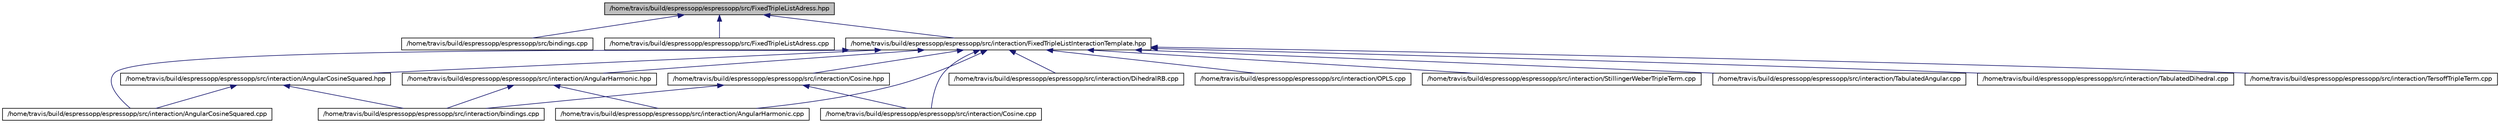 digraph G
{
  edge [fontname="Helvetica",fontsize="10",labelfontname="Helvetica",labelfontsize="10"];
  node [fontname="Helvetica",fontsize="10",shape=record];
  Node1 [label="/home/travis/build/espressopp/espressopp/src/FixedTripleListAdress.hpp",height=0.2,width=0.4,color="black", fillcolor="grey75", style="filled" fontcolor="black"];
  Node1 -> Node2 [dir="back",color="midnightblue",fontsize="10",style="solid",fontname="Helvetica"];
  Node2 [label="/home/travis/build/espressopp/espressopp/src/bindings.cpp",height=0.2,width=0.4,color="black", fillcolor="white", style="filled",URL="$bindings_8cpp.html"];
  Node1 -> Node3 [dir="back",color="midnightblue",fontsize="10",style="solid",fontname="Helvetica"];
  Node3 [label="/home/travis/build/espressopp/espressopp/src/FixedTripleListAdress.cpp",height=0.2,width=0.4,color="black", fillcolor="white", style="filled",URL="$FixedTripleListAdress_8cpp.html"];
  Node1 -> Node4 [dir="back",color="midnightblue",fontsize="10",style="solid",fontname="Helvetica"];
  Node4 [label="/home/travis/build/espressopp/espressopp/src/interaction/FixedTripleListInteractionTemplate.hpp",height=0.2,width=0.4,color="black", fillcolor="white", style="filled",URL="$FixedTripleListInteractionTemplate_8hpp.html"];
  Node4 -> Node5 [dir="back",color="midnightblue",fontsize="10",style="solid",fontname="Helvetica"];
  Node5 [label="/home/travis/build/espressopp/espressopp/src/interaction/AngularCosineSquared.hpp",height=0.2,width=0.4,color="black", fillcolor="white", style="filled",URL="$AngularCosineSquared_8hpp.html"];
  Node5 -> Node6 [dir="back",color="midnightblue",fontsize="10",style="solid",fontname="Helvetica"];
  Node6 [label="/home/travis/build/espressopp/espressopp/src/interaction/AngularCosineSquared.cpp",height=0.2,width=0.4,color="black", fillcolor="white", style="filled",URL="$AngularCosineSquared_8cpp.html"];
  Node5 -> Node7 [dir="back",color="midnightblue",fontsize="10",style="solid",fontname="Helvetica"];
  Node7 [label="/home/travis/build/espressopp/espressopp/src/interaction/bindings.cpp",height=0.2,width=0.4,color="black", fillcolor="white", style="filled",URL="$interaction_2bindings_8cpp.html"];
  Node4 -> Node6 [dir="back",color="midnightblue",fontsize="10",style="solid",fontname="Helvetica"];
  Node4 -> Node8 [dir="back",color="midnightblue",fontsize="10",style="solid",fontname="Helvetica"];
  Node8 [label="/home/travis/build/espressopp/espressopp/src/interaction/AngularHarmonic.hpp",height=0.2,width=0.4,color="black", fillcolor="white", style="filled",URL="$AngularHarmonic_8hpp.html"];
  Node8 -> Node9 [dir="back",color="midnightblue",fontsize="10",style="solid",fontname="Helvetica"];
  Node9 [label="/home/travis/build/espressopp/espressopp/src/interaction/AngularHarmonic.cpp",height=0.2,width=0.4,color="black", fillcolor="white", style="filled",URL="$AngularHarmonic_8cpp.html"];
  Node8 -> Node7 [dir="back",color="midnightblue",fontsize="10",style="solid",fontname="Helvetica"];
  Node4 -> Node9 [dir="back",color="midnightblue",fontsize="10",style="solid",fontname="Helvetica"];
  Node4 -> Node10 [dir="back",color="midnightblue",fontsize="10",style="solid",fontname="Helvetica"];
  Node10 [label="/home/travis/build/espressopp/espressopp/src/interaction/Cosine.hpp",height=0.2,width=0.4,color="black", fillcolor="white", style="filled",URL="$Cosine_8hpp.html"];
  Node10 -> Node7 [dir="back",color="midnightblue",fontsize="10",style="solid",fontname="Helvetica"];
  Node10 -> Node11 [dir="back",color="midnightblue",fontsize="10",style="solid",fontname="Helvetica"];
  Node11 [label="/home/travis/build/espressopp/espressopp/src/interaction/Cosine.cpp",height=0.2,width=0.4,color="black", fillcolor="white", style="filled",URL="$Cosine_8cpp.html"];
  Node4 -> Node11 [dir="back",color="midnightblue",fontsize="10",style="solid",fontname="Helvetica"];
  Node4 -> Node12 [dir="back",color="midnightblue",fontsize="10",style="solid",fontname="Helvetica"];
  Node12 [label="/home/travis/build/espressopp/espressopp/src/interaction/DihedralRB.cpp",height=0.2,width=0.4,color="black", fillcolor="white", style="filled",URL="$DihedralRB_8cpp.html"];
  Node4 -> Node13 [dir="back",color="midnightblue",fontsize="10",style="solid",fontname="Helvetica"];
  Node13 [label="/home/travis/build/espressopp/espressopp/src/interaction/OPLS.cpp",height=0.2,width=0.4,color="black", fillcolor="white", style="filled",URL="$OPLS_8cpp.html"];
  Node4 -> Node14 [dir="back",color="midnightblue",fontsize="10",style="solid",fontname="Helvetica"];
  Node14 [label="/home/travis/build/espressopp/espressopp/src/interaction/StillingerWeberTripleTerm.cpp",height=0.2,width=0.4,color="black", fillcolor="white", style="filled",URL="$StillingerWeberTripleTerm_8cpp.html"];
  Node4 -> Node15 [dir="back",color="midnightblue",fontsize="10",style="solid",fontname="Helvetica"];
  Node15 [label="/home/travis/build/espressopp/espressopp/src/interaction/TabulatedAngular.cpp",height=0.2,width=0.4,color="black", fillcolor="white", style="filled",URL="$TabulatedAngular_8cpp.html"];
  Node4 -> Node16 [dir="back",color="midnightblue",fontsize="10",style="solid",fontname="Helvetica"];
  Node16 [label="/home/travis/build/espressopp/espressopp/src/interaction/TabulatedDihedral.cpp",height=0.2,width=0.4,color="black", fillcolor="white", style="filled",URL="$TabulatedDihedral_8cpp.html"];
  Node4 -> Node17 [dir="back",color="midnightblue",fontsize="10",style="solid",fontname="Helvetica"];
  Node17 [label="/home/travis/build/espressopp/espressopp/src/interaction/TersoffTripleTerm.cpp",height=0.2,width=0.4,color="black", fillcolor="white", style="filled",URL="$TersoffTripleTerm_8cpp.html"];
}
